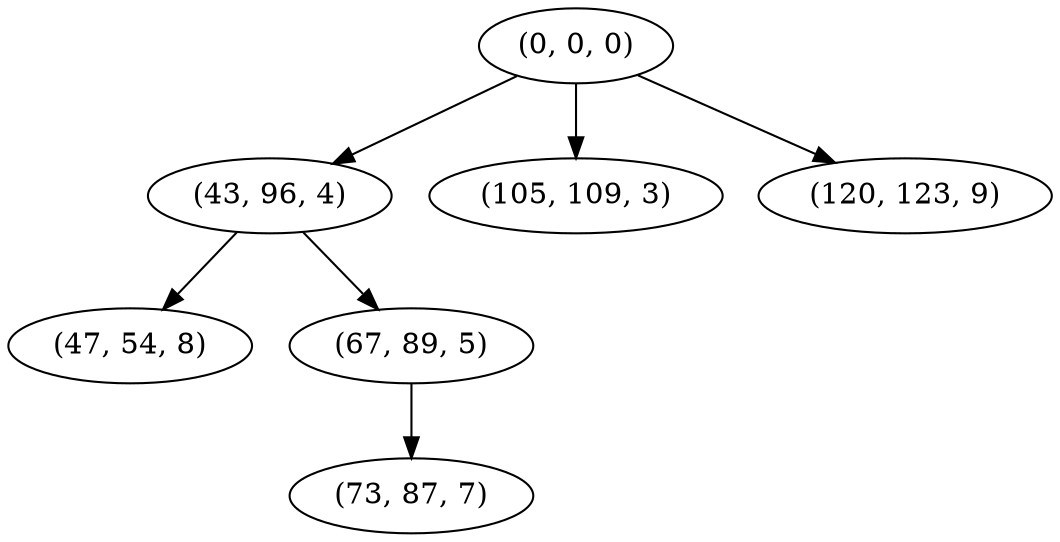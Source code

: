 digraph tree {
    "(0, 0, 0)";
    "(43, 96, 4)";
    "(47, 54, 8)";
    "(67, 89, 5)";
    "(73, 87, 7)";
    "(105, 109, 3)";
    "(120, 123, 9)";
    "(0, 0, 0)" -> "(43, 96, 4)";
    "(0, 0, 0)" -> "(105, 109, 3)";
    "(0, 0, 0)" -> "(120, 123, 9)";
    "(43, 96, 4)" -> "(47, 54, 8)";
    "(43, 96, 4)" -> "(67, 89, 5)";
    "(67, 89, 5)" -> "(73, 87, 7)";
}
